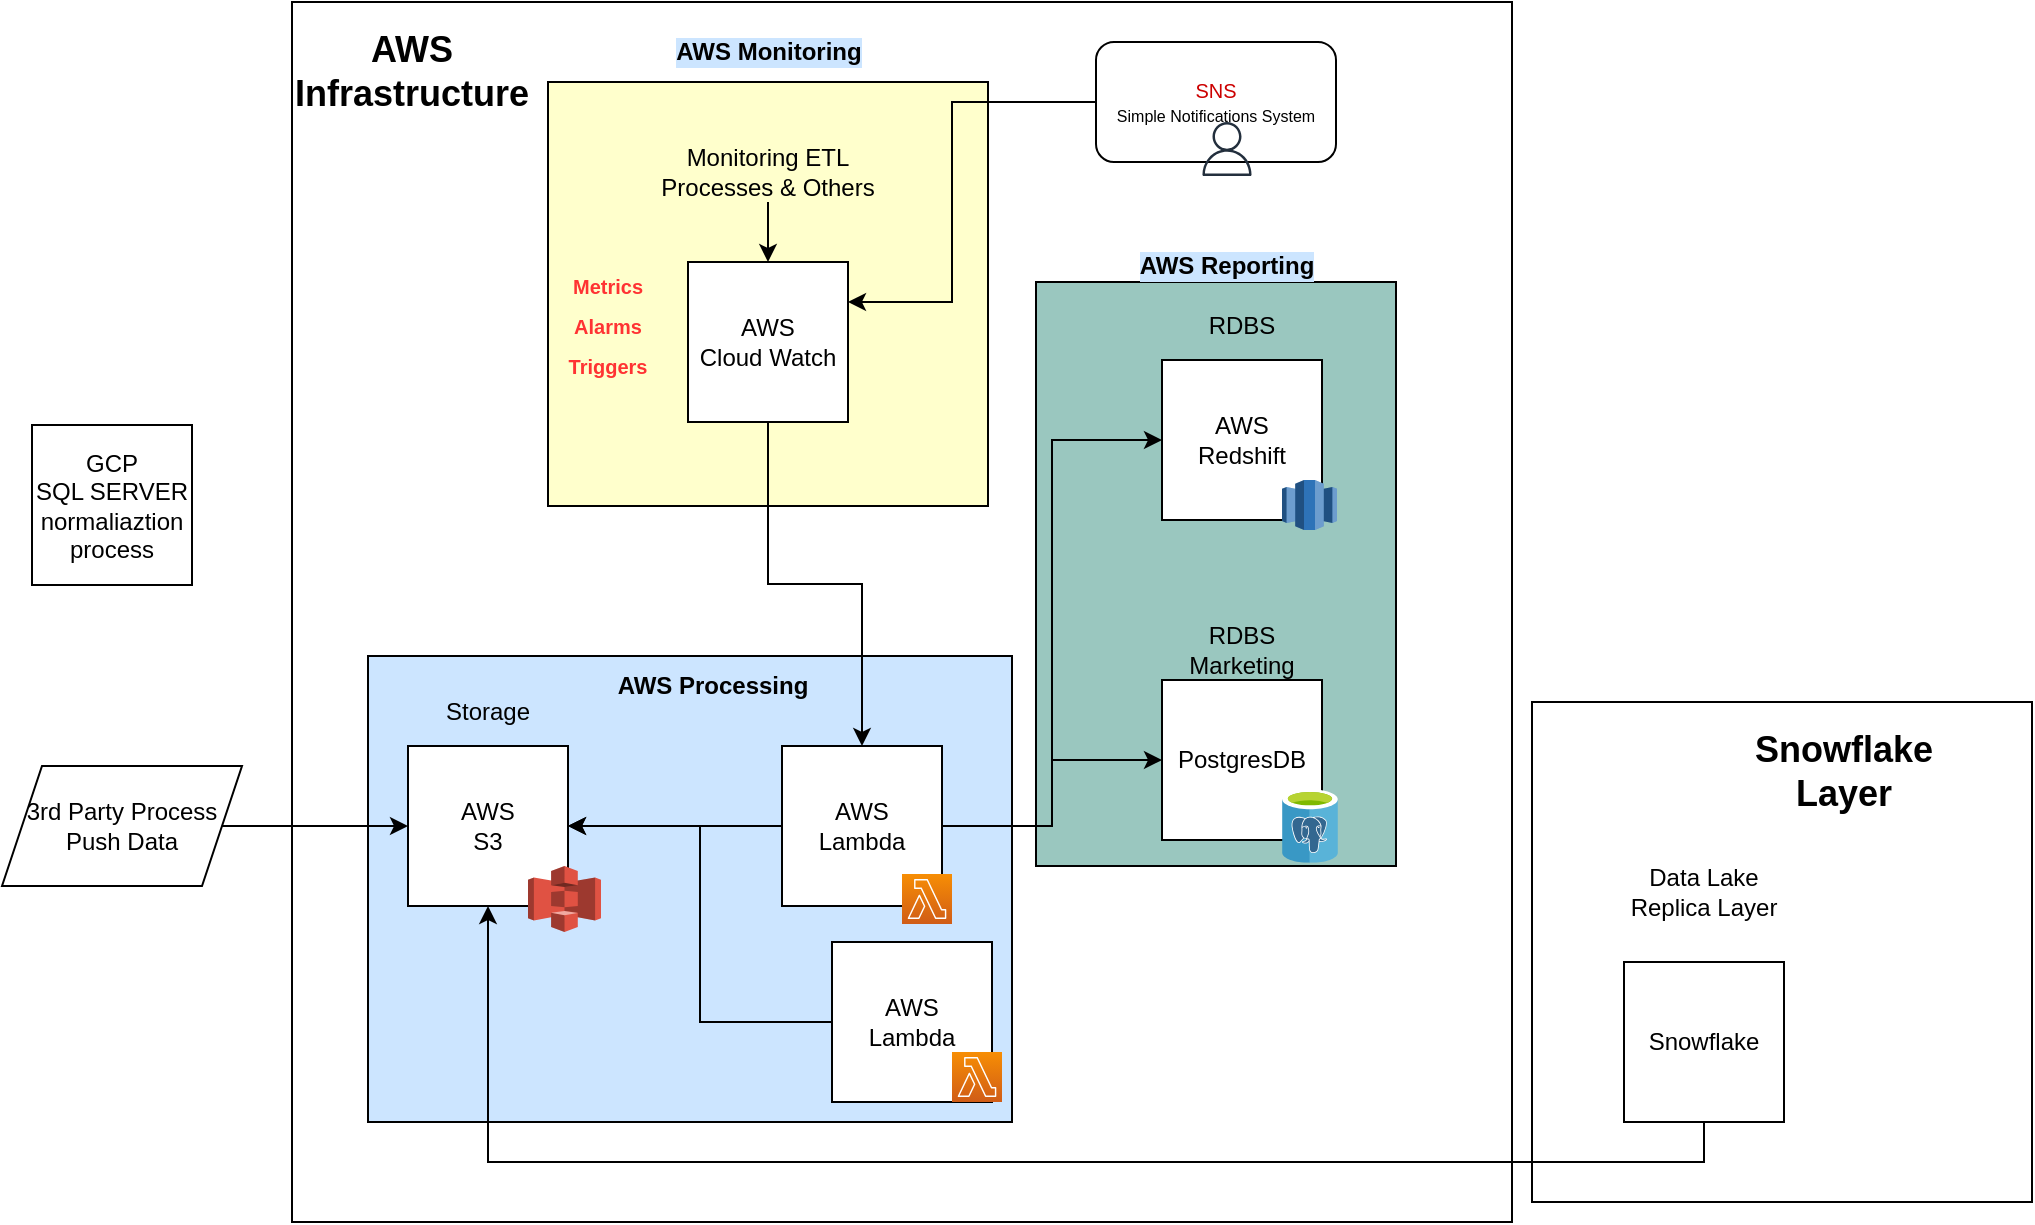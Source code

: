 <mxfile version="20.5.3" type="github" pages="2">
  <diagram id="nZyY6hC-ExKwK14pPue_" name="Data Engineering">
    <mxGraphModel dx="1263" dy="1712" grid="1" gridSize="10" guides="1" tooltips="1" connect="1" arrows="1" fold="1" page="1" pageScale="1" pageWidth="850" pageHeight="1100" math="0" shadow="0">
      <root>
        <mxCell id="0" />
        <mxCell id="1" parent="0" />
        <mxCell id="FVAaGnvplLi9wLP51LHt-39" value="" style="whiteSpace=wrap;html=1;aspect=fixed;labelBackgroundColor=none;fillColor=none;" vertex="1" parent="1">
          <mxGeometry x="830" y="330" width="250" height="250" as="geometry" />
        </mxCell>
        <mxCell id="FVAaGnvplLi9wLP51LHt-19" value="" style="whiteSpace=wrap;html=1;aspect=fixed;imageAspect=0;" vertex="1" parent="1">
          <mxGeometry x="210" y="-20" width="610" height="610" as="geometry" />
        </mxCell>
        <mxCell id="FVAaGnvplLi9wLP51LHt-36" value="" style="whiteSpace=wrap;html=1;imageAspect=0;labelBackgroundColor=#CCE5FF;fillColor=#FFFFCC;" vertex="1" parent="1">
          <mxGeometry x="338" y="20" width="220" height="212" as="geometry" />
        </mxCell>
        <mxCell id="FVAaGnvplLi9wLP51LHt-33" value="" style="whiteSpace=wrap;html=1;imageAspect=0;labelBackgroundColor=#CCE5FF;fillColor=#9AC7BF;" vertex="1" parent="1">
          <mxGeometry x="582" y="120" width="180" height="292" as="geometry" />
        </mxCell>
        <mxCell id="FVAaGnvplLi9wLP51LHt-30" value="" style="whiteSpace=wrap;html=1;imageAspect=0;labelBackgroundColor=#CCE5FF;fillColor=#CCE5FF;" vertex="1" parent="1">
          <mxGeometry x="248" y="307" width="322" height="233" as="geometry" />
        </mxCell>
        <mxCell id="FVAaGnvplLi9wLP51LHt-37" style="edgeStyle=orthogonalEdgeStyle;rounded=0;orthogonalLoop=1;jettySize=auto;html=1;" edge="1" parent="1" source="FVAaGnvplLi9wLP51LHt-1" target="FVAaGnvplLi9wLP51LHt-12">
          <mxGeometry relative="1" as="geometry" />
        </mxCell>
        <mxCell id="FVAaGnvplLi9wLP51LHt-1" value="AWS&lt;br&gt;Cloud Watch" style="whiteSpace=wrap;html=1;aspect=fixed;" vertex="1" parent="1">
          <mxGeometry x="408" y="110" width="80" height="80" as="geometry" />
        </mxCell>
        <mxCell id="FVAaGnvplLi9wLP51LHt-3" style="edgeStyle=orthogonalEdgeStyle;rounded=0;orthogonalLoop=1;jettySize=auto;html=1;" edge="1" parent="1" source="FVAaGnvplLi9wLP51LHt-2" target="FVAaGnvplLi9wLP51LHt-1">
          <mxGeometry relative="1" as="geometry" />
        </mxCell>
        <mxCell id="FVAaGnvplLi9wLP51LHt-2" value="Monitoring ETL Processes &amp;amp; Others" style="text;html=1;strokeColor=none;fillColor=none;align=center;verticalAlign=middle;whiteSpace=wrap;rounded=0;" vertex="1" parent="1">
          <mxGeometry x="388" y="50" width="120" height="30" as="geometry" />
        </mxCell>
        <mxCell id="FVAaGnvplLi9wLP51LHt-5" value="AWS&lt;br&gt;S3" style="whiteSpace=wrap;html=1;aspect=fixed;" vertex="1" parent="1">
          <mxGeometry x="268" y="352" width="80" height="80" as="geometry" />
        </mxCell>
        <mxCell id="FVAaGnvplLi9wLP51LHt-4" value="" style="outlineConnect=0;dashed=0;verticalLabelPosition=bottom;verticalAlign=top;align=center;html=1;shape=mxgraph.aws3.s3;fillColor=#E05243;gradientColor=none;" vertex="1" parent="1">
          <mxGeometry x="328" y="412" width="36.5" height="33" as="geometry" />
        </mxCell>
        <mxCell id="FVAaGnvplLi9wLP51LHt-9" style="edgeStyle=orthogonalEdgeStyle;rounded=0;orthogonalLoop=1;jettySize=auto;html=1;entryX=0;entryY=0.5;entryDx=0;entryDy=0;" edge="1" parent="1" source="FVAaGnvplLi9wLP51LHt-6" target="FVAaGnvplLi9wLP51LHt-5">
          <mxGeometry relative="1" as="geometry" />
        </mxCell>
        <mxCell id="FVAaGnvplLi9wLP51LHt-6" value="3rd Party Process&lt;br&gt;Push Data" style="shape=parallelogram;perimeter=parallelogramPerimeter;whiteSpace=wrap;html=1;fixedSize=1;" vertex="1" parent="1">
          <mxGeometry x="65" y="362" width="120" height="60" as="geometry" />
        </mxCell>
        <mxCell id="FVAaGnvplLi9wLP51LHt-13" style="edgeStyle=orthogonalEdgeStyle;rounded=0;orthogonalLoop=1;jettySize=auto;html=1;" edge="1" parent="1" source="FVAaGnvplLi9wLP51LHt-12" target="FVAaGnvplLi9wLP51LHt-5">
          <mxGeometry relative="1" as="geometry" />
        </mxCell>
        <mxCell id="FVAaGnvplLi9wLP51LHt-16" style="edgeStyle=orthogonalEdgeStyle;rounded=0;orthogonalLoop=1;jettySize=auto;html=1;entryX=0;entryY=0.5;entryDx=0;entryDy=0;" edge="1" parent="1" source="FVAaGnvplLi9wLP51LHt-12" target="FVAaGnvplLi9wLP51LHt-15">
          <mxGeometry relative="1" as="geometry" />
        </mxCell>
        <mxCell id="FVAaGnvplLi9wLP51LHt-18" style="edgeStyle=orthogonalEdgeStyle;rounded=0;orthogonalLoop=1;jettySize=auto;html=1;entryX=0;entryY=0.5;entryDx=0;entryDy=0;" edge="1" parent="1" source="FVAaGnvplLi9wLP51LHt-12" target="FVAaGnvplLi9wLP51LHt-17">
          <mxGeometry relative="1" as="geometry" />
        </mxCell>
        <mxCell id="FVAaGnvplLi9wLP51LHt-12" value="AWS&lt;br&gt;Lambda" style="whiteSpace=wrap;html=1;aspect=fixed;" vertex="1" parent="1">
          <mxGeometry x="455" y="352" width="80" height="80" as="geometry" />
        </mxCell>
        <mxCell id="FVAaGnvplLi9wLP51LHt-11" value="" style="sketch=0;points=[[0,0,0],[0.25,0,0],[0.5,0,0],[0.75,0,0],[1,0,0],[0,1,0],[0.25,1,0],[0.5,1,0],[0.75,1,0],[1,1,0],[0,0.25,0],[0,0.5,0],[0,0.75,0],[1,0.25,0],[1,0.5,0],[1,0.75,0]];outlineConnect=0;fontColor=#232F3E;gradientColor=#F78E04;gradientDirection=north;fillColor=#D05C17;strokeColor=#ffffff;dashed=0;verticalLabelPosition=bottom;verticalAlign=top;align=center;html=1;fontSize=12;fontStyle=0;aspect=fixed;shape=mxgraph.aws4.resourceIcon;resIcon=mxgraph.aws4.lambda;" vertex="1" parent="1">
          <mxGeometry x="515" y="416" width="25" height="25" as="geometry" />
        </mxCell>
        <mxCell id="FVAaGnvplLi9wLP51LHt-15" value="AWS&lt;br&gt;Redshift" style="whiteSpace=wrap;html=1;aspect=fixed;" vertex="1" parent="1">
          <mxGeometry x="645" y="159" width="80" height="80" as="geometry" />
        </mxCell>
        <mxCell id="FVAaGnvplLi9wLP51LHt-14" value="" style="outlineConnect=0;dashed=0;verticalLabelPosition=bottom;verticalAlign=top;align=center;html=1;shape=mxgraph.aws3.redshift;fillColor=#2E73B8;gradientColor=none;" vertex="1" parent="1">
          <mxGeometry x="705" y="219" width="27.5" height="25" as="geometry" />
        </mxCell>
        <mxCell id="FVAaGnvplLi9wLP51LHt-17" value="PostgresDB" style="whiteSpace=wrap;html=1;aspect=fixed;" vertex="1" parent="1">
          <mxGeometry x="645" y="319" width="80" height="80" as="geometry" />
        </mxCell>
        <mxCell id="FVAaGnvplLi9wLP51LHt-20" value="RDBS" style="text;html=1;strokeColor=none;fillColor=none;align=center;verticalAlign=middle;whiteSpace=wrap;rounded=0;" vertex="1" parent="1">
          <mxGeometry x="655" y="127" width="60" height="30" as="geometry" />
        </mxCell>
        <mxCell id="FVAaGnvplLi9wLP51LHt-21" value="RDBS&lt;br&gt;Marketing" style="text;html=1;strokeColor=none;fillColor=none;align=center;verticalAlign=middle;whiteSpace=wrap;rounded=0;" vertex="1" parent="1">
          <mxGeometry x="655" y="289" width="60" height="30" as="geometry" />
        </mxCell>
        <mxCell id="FVAaGnvplLi9wLP51LHt-49" style="edgeStyle=orthogonalEdgeStyle;rounded=0;orthogonalLoop=1;jettySize=auto;html=1;entryX=0.5;entryY=1;entryDx=0;entryDy=0;fontSize=8;fontColor=#CC0000;" edge="1" parent="1" source="FVAaGnvplLi9wLP51LHt-22" target="FVAaGnvplLi9wLP51LHt-5">
          <mxGeometry relative="1" as="geometry">
            <Array as="points">
              <mxPoint x="916" y="560" />
              <mxPoint x="308" y="560" />
            </Array>
          </mxGeometry>
        </mxCell>
        <mxCell id="FVAaGnvplLi9wLP51LHt-22" value="Snowflake" style="whiteSpace=wrap;html=1;aspect=fixed;" vertex="1" parent="1">
          <mxGeometry x="876" y="460" width="80" height="80" as="geometry" />
        </mxCell>
        <mxCell id="FVAaGnvplLi9wLP51LHt-25" style="edgeStyle=orthogonalEdgeStyle;rounded=0;orthogonalLoop=1;jettySize=auto;html=1;entryX=1;entryY=0.5;entryDx=0;entryDy=0;" edge="1" parent="1" source="FVAaGnvplLi9wLP51LHt-23" target="FVAaGnvplLi9wLP51LHt-5">
          <mxGeometry relative="1" as="geometry" />
        </mxCell>
        <mxCell id="FVAaGnvplLi9wLP51LHt-23" value="AWS&lt;br&gt;Lambda" style="whiteSpace=wrap;html=1;aspect=fixed;" vertex="1" parent="1">
          <mxGeometry x="480" y="450" width="80" height="80" as="geometry" />
        </mxCell>
        <mxCell id="FVAaGnvplLi9wLP51LHt-24" value="" style="sketch=0;points=[[0,0,0],[0.25,0,0],[0.5,0,0],[0.75,0,0],[1,0,0],[0,1,0],[0.25,1,0],[0.5,1,0],[0.75,1,0],[1,1,0],[0,0.25,0],[0,0.5,0],[0,0.75,0],[1,0.25,0],[1,0.5,0],[1,0.75,0]];outlineConnect=0;fontColor=#232F3E;gradientColor=#F78E04;gradientDirection=north;fillColor=#D05C17;strokeColor=#ffffff;dashed=0;verticalLabelPosition=bottom;verticalAlign=top;align=center;html=1;fontSize=12;fontStyle=0;aspect=fixed;shape=mxgraph.aws4.resourceIcon;resIcon=mxgraph.aws4.lambda;" vertex="1" parent="1">
          <mxGeometry x="540" y="505" width="25" height="25" as="geometry" />
        </mxCell>
        <mxCell id="FVAaGnvplLi9wLP51LHt-26" value="Data Lake&lt;br&gt;Replica Layer" style="text;html=1;strokeColor=none;fillColor=none;align=center;verticalAlign=middle;whiteSpace=wrap;rounded=0;" vertex="1" parent="1">
          <mxGeometry x="876" y="410" width="80" height="30" as="geometry" />
        </mxCell>
        <mxCell id="FVAaGnvplLi9wLP51LHt-28" value="" style="shape=image;html=1;verticalAlign=top;verticalLabelPosition=bottom;labelBackgroundColor=#ffffff;imageAspect=0;aspect=fixed;image=https://cdn4.iconfinder.com/data/icons/free-line-christmas-icons/24/Snowflake-128.png" vertex="1" parent="1">
          <mxGeometry x="936" y="508" width="30" height="30" as="geometry" />
        </mxCell>
        <mxCell id="FVAaGnvplLi9wLP51LHt-29" value="Storage" style="text;html=1;strokeColor=none;fillColor=none;align=center;verticalAlign=middle;whiteSpace=wrap;rounded=0;" vertex="1" parent="1">
          <mxGeometry x="278" y="320" width="60" height="30" as="geometry" />
        </mxCell>
        <mxCell id="FVAaGnvplLi9wLP51LHt-31" value="AWS Processing" style="text;html=1;strokeColor=none;fillColor=none;align=center;verticalAlign=middle;whiteSpace=wrap;rounded=0;labelBackgroundColor=#CCE5FF;fontStyle=1" vertex="1" parent="1">
          <mxGeometry x="364.5" y="307" width="111" height="30" as="geometry" />
        </mxCell>
        <mxCell id="FVAaGnvplLi9wLP51LHt-32" value="" style="sketch=0;aspect=fixed;html=1;points=[];align=center;image;fontSize=12;image=img/lib/mscae/Azure_Database_for_PostgreSQL_servers.svg;labelBackgroundColor=#CCE5FF;fillColor=#CCE5FF;" vertex="1" parent="1">
          <mxGeometry x="705" y="373.58" width="28" height="36.84" as="geometry" />
        </mxCell>
        <mxCell id="FVAaGnvplLi9wLP51LHt-35" value="AWS Reporting" style="text;html=1;strokeColor=none;fillColor=none;align=center;verticalAlign=middle;whiteSpace=wrap;rounded=0;labelBackgroundColor=#CCE5FF;fontStyle=1" vertex="1" parent="1">
          <mxGeometry x="622" y="97" width="111" height="30" as="geometry" />
        </mxCell>
        <mxCell id="FVAaGnvplLi9wLP51LHt-38" value="AWS Monitoring" style="text;html=1;strokeColor=none;fillColor=none;align=center;verticalAlign=middle;whiteSpace=wrap;rounded=0;labelBackgroundColor=#CCE5FF;fontStyle=1" vertex="1" parent="1">
          <mxGeometry x="392.5" y="-10" width="111" height="30" as="geometry" />
        </mxCell>
        <mxCell id="FVAaGnvplLi9wLP51LHt-40" value="&lt;b&gt;&lt;font style=&quot;font-size: 18px;&quot;&gt;AWS Infrastructure&lt;/font&gt;&lt;/b&gt;" style="text;html=1;strokeColor=none;fillColor=none;align=center;verticalAlign=middle;whiteSpace=wrap;rounded=0;labelBackgroundColor=none;" vertex="1" parent="1">
          <mxGeometry x="240" width="60" height="30" as="geometry" />
        </mxCell>
        <mxCell id="FVAaGnvplLi9wLP51LHt-41" value="&lt;b&gt;&lt;font style=&quot;font-size: 18px;&quot;&gt;Snowflake&lt;br&gt;Layer&lt;br&gt;&lt;/font&gt;&lt;/b&gt;" style="text;html=1;strokeColor=none;fillColor=none;align=center;verticalAlign=middle;whiteSpace=wrap;rounded=0;labelBackgroundColor=none;" vertex="1" parent="1">
          <mxGeometry x="956" y="350" width="60" height="30" as="geometry" />
        </mxCell>
        <mxCell id="FVAaGnvplLi9wLP51LHt-43" value="&lt;font style=&quot;font-size: 10px;&quot;&gt;Alarms&lt;/font&gt;" style="text;html=1;strokeColor=none;fillColor=none;align=center;verticalAlign=middle;whiteSpace=wrap;rounded=0;labelBackgroundColor=none;fontSize=18;fontColor=#FF3333;fontStyle=1" vertex="1" parent="1">
          <mxGeometry x="342" y="130" width="52" height="20" as="geometry" />
        </mxCell>
        <mxCell id="FVAaGnvplLi9wLP51LHt-44" value="&lt;font style=&quot;font-size: 10px;&quot;&gt;Metrics&lt;/font&gt;" style="text;html=1;strokeColor=none;fillColor=none;align=center;verticalAlign=middle;whiteSpace=wrap;rounded=0;labelBackgroundColor=none;fontSize=18;fontColor=#FF3333;fontStyle=1" vertex="1" parent="1">
          <mxGeometry x="342" y="110" width="52" height="20" as="geometry" />
        </mxCell>
        <mxCell id="FVAaGnvplLi9wLP51LHt-45" value="&lt;font style=&quot;font-size: 10px;&quot;&gt;Triggers&lt;/font&gt;" style="text;html=1;strokeColor=none;fillColor=none;align=center;verticalAlign=middle;whiteSpace=wrap;rounded=0;labelBackgroundColor=none;fontSize=18;fontColor=#FF3333;fontStyle=1" vertex="1" parent="1">
          <mxGeometry x="342" y="150" width="52" height="20" as="geometry" />
        </mxCell>
        <mxCell id="FVAaGnvplLi9wLP51LHt-48" style="edgeStyle=orthogonalEdgeStyle;rounded=0;orthogonalLoop=1;jettySize=auto;html=1;fontSize=8;fontColor=#CC0000;" edge="1" parent="1" source="FVAaGnvplLi9wLP51LHt-46" target="FVAaGnvplLi9wLP51LHt-1">
          <mxGeometry relative="1" as="geometry">
            <Array as="points">
              <mxPoint x="540" y="30" />
              <mxPoint x="540" y="130" />
            </Array>
          </mxGeometry>
        </mxCell>
        <mxCell id="FVAaGnvplLi9wLP51LHt-46" value="&lt;font color=&quot;#cc0000&quot;&gt;SNS&lt;br&gt;&lt;/font&gt;&lt;font color=&quot;#000000&quot; style=&quot;font-size: 8px;&quot;&gt;Simple Notifications System&lt;/font&gt;" style="rounded=1;whiteSpace=wrap;html=1;labelBackgroundColor=none;strokeColor=#000000;fontSize=10;fontColor=#FF3333;fillColor=none;" vertex="1" parent="1">
          <mxGeometry x="612" width="120" height="60" as="geometry" />
        </mxCell>
        <mxCell id="FVAaGnvplLi9wLP51LHt-47" value="" style="sketch=0;outlineConnect=0;fontColor=#232F3E;gradientColor=none;fillColor=#232F3D;strokeColor=none;dashed=0;verticalLabelPosition=bottom;verticalAlign=top;align=center;html=1;fontSize=12;fontStyle=0;aspect=fixed;pointerEvents=1;shape=mxgraph.aws4.user;labelBackgroundColor=none;" vertex="1" parent="1">
          <mxGeometry x="664" y="40" width="27" height="27" as="geometry" />
        </mxCell>
        <mxCell id="FVAaGnvplLi9wLP51LHt-50" value="GCP&lt;br&gt;SQL SERVER normaliaztion process" style="whiteSpace=wrap;html=1;aspect=fixed;" vertex="1" parent="1">
          <mxGeometry x="80" y="191.5" width="80" height="80" as="geometry" />
        </mxCell>
      </root>
    </mxGraphModel>
  </diagram>
  <diagram id="DQi6ea0I1D5cvPG4SmhP" name="WebInsights">
    <mxGraphModel dx="1175" dy="530" grid="1" gridSize="10" guides="1" tooltips="1" connect="1" arrows="1" fold="1" page="1" pageScale="1" pageWidth="850" pageHeight="1100" math="0" shadow="0">
      <root>
        <mxCell id="0" />
        <mxCell id="1" parent="0" />
      </root>
    </mxGraphModel>
  </diagram>
</mxfile>
